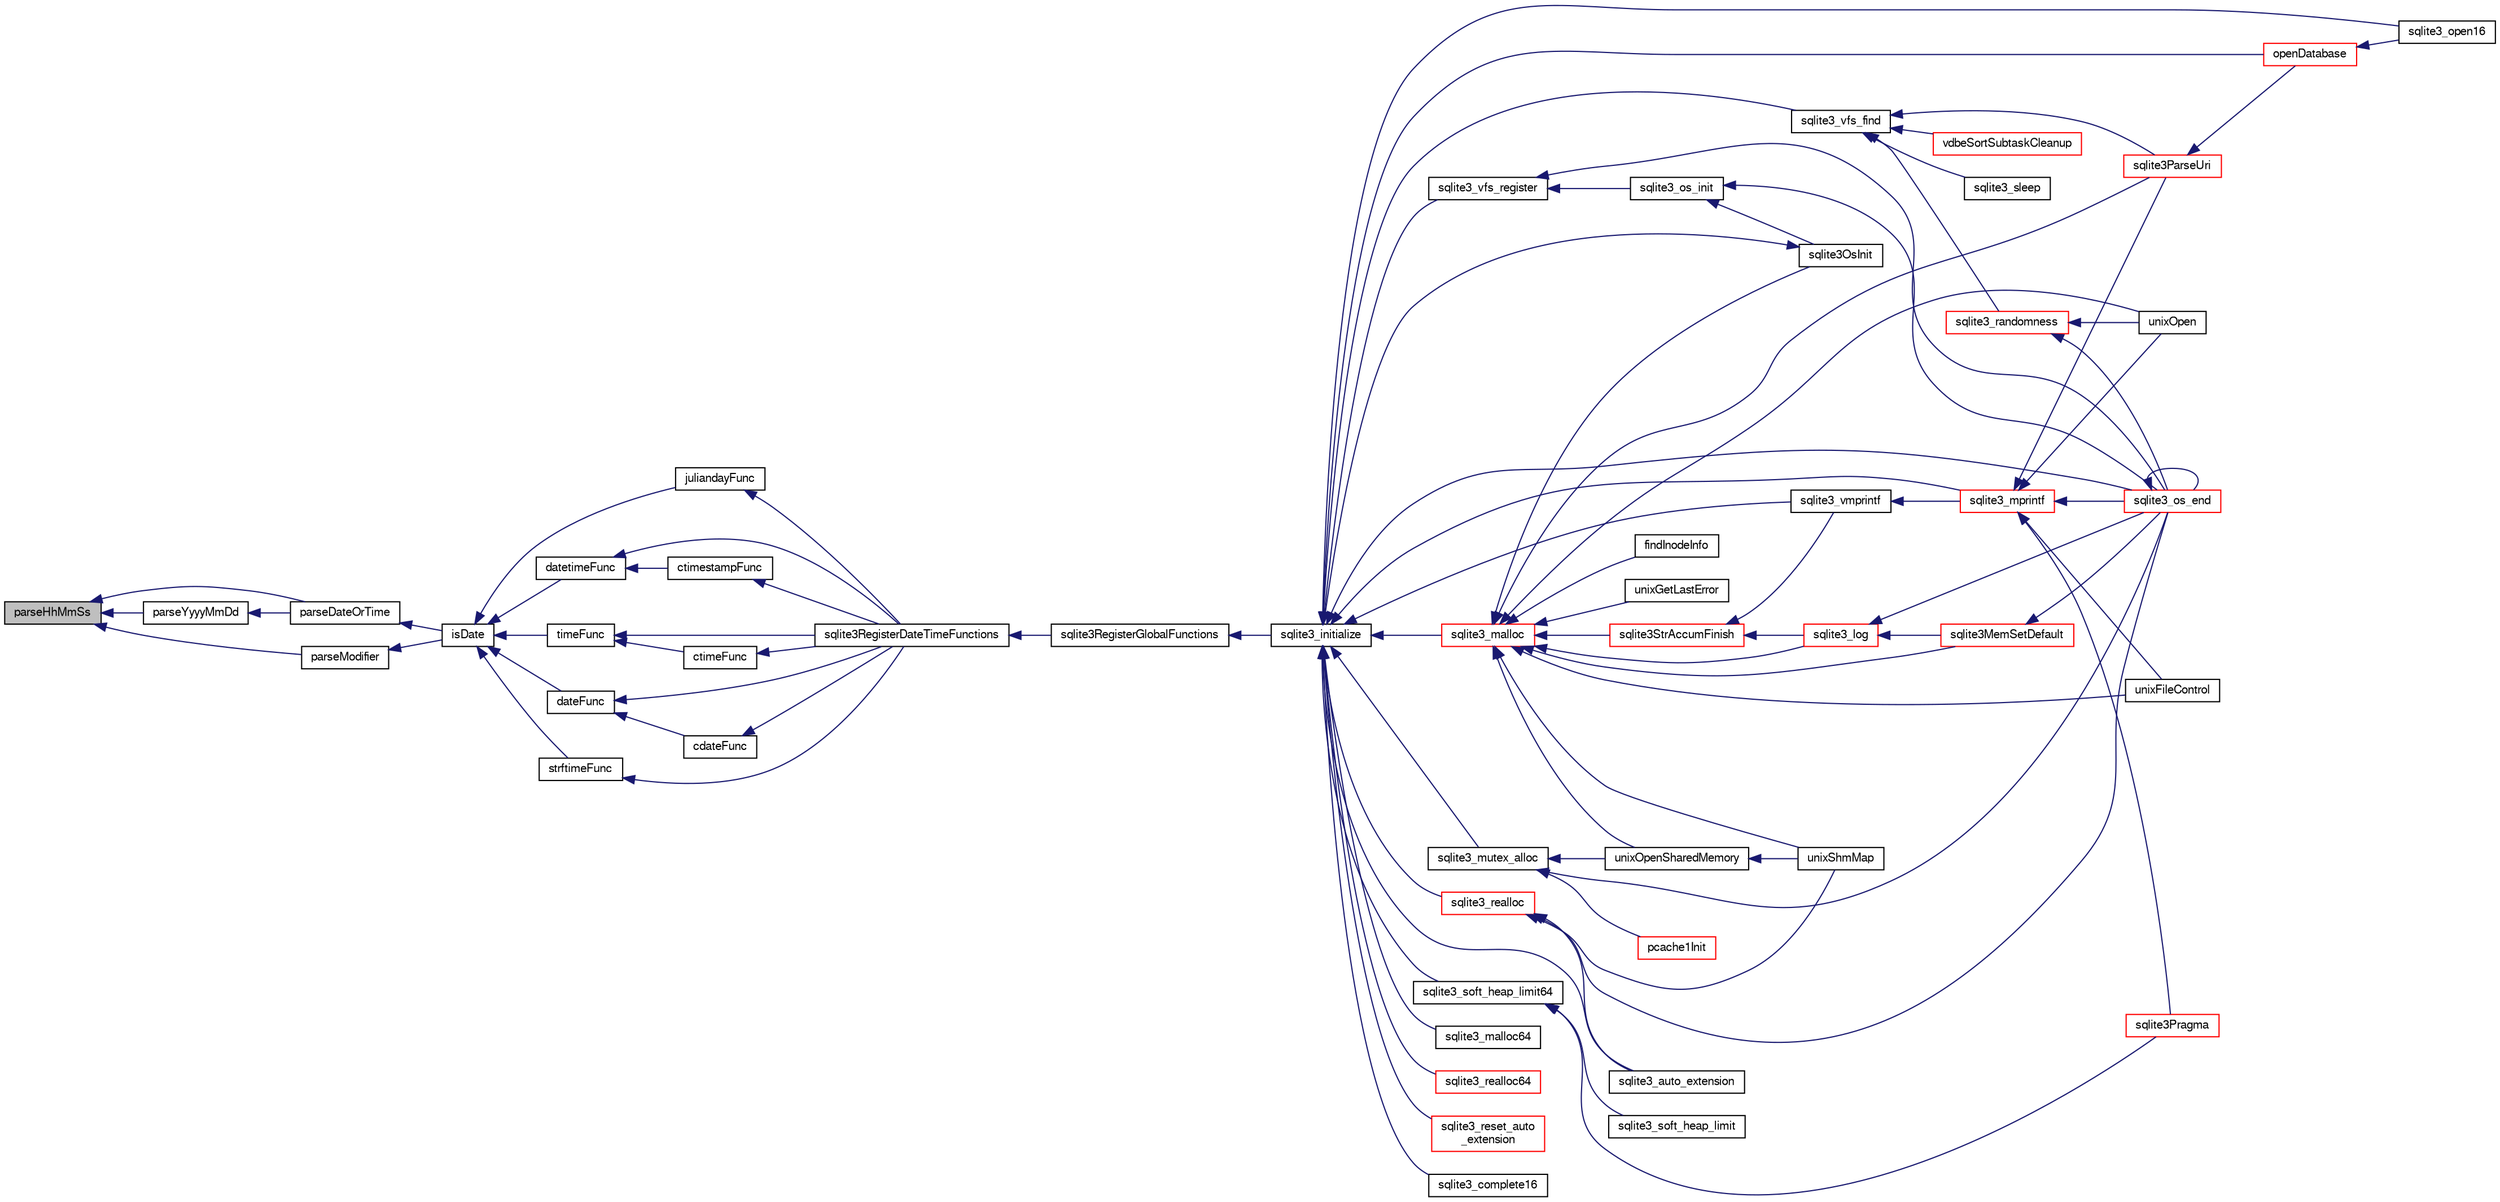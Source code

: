 digraph "parseHhMmSs"
{
  edge [fontname="FreeSans",fontsize="10",labelfontname="FreeSans",labelfontsize="10"];
  node [fontname="FreeSans",fontsize="10",shape=record];
  rankdir="LR";
  Node212447 [label="parseHhMmSs",height=0.2,width=0.4,color="black", fillcolor="grey75", style="filled", fontcolor="black"];
  Node212447 -> Node212448 [dir="back",color="midnightblue",fontsize="10",style="solid",fontname="FreeSans"];
  Node212448 [label="parseYyyyMmDd",height=0.2,width=0.4,color="black", fillcolor="white", style="filled",URL="$sqlite3_8c.html#ad3a4252b0c148f0174e1e546115b5802"];
  Node212448 -> Node212449 [dir="back",color="midnightblue",fontsize="10",style="solid",fontname="FreeSans"];
  Node212449 [label="parseDateOrTime",height=0.2,width=0.4,color="black", fillcolor="white", style="filled",URL="$sqlite3_8c.html#a86a0ea000a0479eb6de44cbeb82acef9"];
  Node212449 -> Node212450 [dir="back",color="midnightblue",fontsize="10",style="solid",fontname="FreeSans"];
  Node212450 [label="isDate",height=0.2,width=0.4,color="black", fillcolor="white", style="filled",URL="$sqlite3_8c.html#a88586fabfb5a2ee248ccf6f5dfb90904"];
  Node212450 -> Node212451 [dir="back",color="midnightblue",fontsize="10",style="solid",fontname="FreeSans"];
  Node212451 [label="juliandayFunc",height=0.2,width=0.4,color="black", fillcolor="white", style="filled",URL="$sqlite3_8c.html#ac3eed2d3f72c21bee1e65f9d0f33a263"];
  Node212451 -> Node212452 [dir="back",color="midnightblue",fontsize="10",style="solid",fontname="FreeSans"];
  Node212452 [label="sqlite3RegisterDateTimeFunctions",height=0.2,width=0.4,color="black", fillcolor="white", style="filled",URL="$sqlite3_8c.html#a44405fdf6c4462912007f6602ecc0bb4"];
  Node212452 -> Node212453 [dir="back",color="midnightblue",fontsize="10",style="solid",fontname="FreeSans"];
  Node212453 [label="sqlite3RegisterGlobalFunctions",height=0.2,width=0.4,color="black", fillcolor="white", style="filled",URL="$sqlite3_8c.html#a9f75bd111010f29e1b8d74344473c4ec"];
  Node212453 -> Node212454 [dir="back",color="midnightblue",fontsize="10",style="solid",fontname="FreeSans"];
  Node212454 [label="sqlite3_initialize",height=0.2,width=0.4,color="black", fillcolor="white", style="filled",URL="$sqlite3_8h.html#ab0c0ee2d5d4cf8b28e9572296a8861df"];
  Node212454 -> Node212455 [dir="back",color="midnightblue",fontsize="10",style="solid",fontname="FreeSans"];
  Node212455 [label="sqlite3_vfs_find",height=0.2,width=0.4,color="black", fillcolor="white", style="filled",URL="$sqlite3_8h.html#ac201a26de3dfa1d6deb8069eb8d95627"];
  Node212455 -> Node212456 [dir="back",color="midnightblue",fontsize="10",style="solid",fontname="FreeSans"];
  Node212456 [label="sqlite3_randomness",height=0.2,width=0.4,color="red", fillcolor="white", style="filled",URL="$sqlite3_8h.html#aa452ad88657d4606e137b09c4e9315c7"];
  Node212456 -> Node212460 [dir="back",color="midnightblue",fontsize="10",style="solid",fontname="FreeSans"];
  Node212460 [label="unixOpen",height=0.2,width=0.4,color="black", fillcolor="white", style="filled",URL="$sqlite3_8c.html#a8ed5efc47b6e14f7805cd1bb9b215775"];
  Node212456 -> Node212461 [dir="back",color="midnightblue",fontsize="10",style="solid",fontname="FreeSans"];
  Node212461 [label="sqlite3_os_end",height=0.2,width=0.4,color="red", fillcolor="white", style="filled",URL="$sqlite3_8h.html#a2288c95881ecca13d994e42b6a958906"];
  Node212461 -> Node212461 [dir="back",color="midnightblue",fontsize="10",style="solid",fontname="FreeSans"];
  Node212455 -> Node212859 [dir="back",color="midnightblue",fontsize="10",style="solid",fontname="FreeSans"];
  Node212859 [label="vdbeSortSubtaskCleanup",height=0.2,width=0.4,color="red", fillcolor="white", style="filled",URL="$sqlite3_8c.html#abc8ce4c3ef58cc10f5b27642aab32b30"];
  Node212455 -> Node212862 [dir="back",color="midnightblue",fontsize="10",style="solid",fontname="FreeSans"];
  Node212862 [label="sqlite3ParseUri",height=0.2,width=0.4,color="red", fillcolor="white", style="filled",URL="$sqlite3_8c.html#aaa912f29a67460d8b2186c97056e8767"];
  Node212862 -> Node212705 [dir="back",color="midnightblue",fontsize="10",style="solid",fontname="FreeSans"];
  Node212705 [label="openDatabase",height=0.2,width=0.4,color="red", fillcolor="white", style="filled",URL="$sqlite3_8c.html#a6a9c3bc3a64234e863413f41db473758"];
  Node212705 -> Node212708 [dir="back",color="midnightblue",fontsize="10",style="solid",fontname="FreeSans"];
  Node212708 [label="sqlite3_open16",height=0.2,width=0.4,color="black", fillcolor="white", style="filled",URL="$sqlite3_8h.html#adbc401bb96713f32e553db32f6f3ca33"];
  Node212455 -> Node212863 [dir="back",color="midnightblue",fontsize="10",style="solid",fontname="FreeSans"];
  Node212863 [label="sqlite3_sleep",height=0.2,width=0.4,color="black", fillcolor="white", style="filled",URL="$sqlite3_8h.html#ad0c133ddbbecb6433f3c6ebef8966efa"];
  Node212454 -> Node212864 [dir="back",color="midnightblue",fontsize="10",style="solid",fontname="FreeSans"];
  Node212864 [label="sqlite3_vfs_register",height=0.2,width=0.4,color="black", fillcolor="white", style="filled",URL="$sqlite3_8h.html#a7184b289ccd4c4c7200589137d88c4ae"];
  Node212864 -> Node212865 [dir="back",color="midnightblue",fontsize="10",style="solid",fontname="FreeSans"];
  Node212865 [label="sqlite3_os_init",height=0.2,width=0.4,color="black", fillcolor="white", style="filled",URL="$sqlite3_8h.html#acebc2290d00a32d3afe2361f2979038b"];
  Node212865 -> Node212866 [dir="back",color="midnightblue",fontsize="10",style="solid",fontname="FreeSans"];
  Node212866 [label="sqlite3OsInit",height=0.2,width=0.4,color="black", fillcolor="white", style="filled",URL="$sqlite3_8c.html#afeaa886fe1ca086a30fd278b1d069762"];
  Node212866 -> Node212454 [dir="back",color="midnightblue",fontsize="10",style="solid",fontname="FreeSans"];
  Node212865 -> Node212461 [dir="back",color="midnightblue",fontsize="10",style="solid",fontname="FreeSans"];
  Node212864 -> Node212461 [dir="back",color="midnightblue",fontsize="10",style="solid",fontname="FreeSans"];
  Node212454 -> Node212867 [dir="back",color="midnightblue",fontsize="10",style="solid",fontname="FreeSans"];
  Node212867 [label="sqlite3_mutex_alloc",height=0.2,width=0.4,color="black", fillcolor="white", style="filled",URL="$sqlite3_8h.html#aa3f89418cd18e99596435c958b29b650"];
  Node212867 -> Node212868 [dir="back",color="midnightblue",fontsize="10",style="solid",fontname="FreeSans"];
  Node212868 [label="unixOpenSharedMemory",height=0.2,width=0.4,color="black", fillcolor="white", style="filled",URL="$sqlite3_8c.html#a30775afa2e08ca6ddc7853326afed7c7"];
  Node212868 -> Node212869 [dir="back",color="midnightblue",fontsize="10",style="solid",fontname="FreeSans"];
  Node212869 [label="unixShmMap",height=0.2,width=0.4,color="black", fillcolor="white", style="filled",URL="$sqlite3_8c.html#aeaa77f0ab08a4f4ee5f86e8c9727e974"];
  Node212867 -> Node212461 [dir="back",color="midnightblue",fontsize="10",style="solid",fontname="FreeSans"];
  Node212867 -> Node212870 [dir="back",color="midnightblue",fontsize="10",style="solid",fontname="FreeSans"];
  Node212870 [label="pcache1Init",height=0.2,width=0.4,color="red", fillcolor="white", style="filled",URL="$sqlite3_8c.html#a05e9c1daf3dd812db1d769b69b20e069"];
  Node212454 -> Node212940 [dir="back",color="midnightblue",fontsize="10",style="solid",fontname="FreeSans"];
  Node212940 [label="sqlite3_soft_heap_limit64",height=0.2,width=0.4,color="black", fillcolor="white", style="filled",URL="$sqlite3_8h.html#ab37b3a4d1652e3acb2c43d1252e6b852"];
  Node212940 -> Node212941 [dir="back",color="midnightblue",fontsize="10",style="solid",fontname="FreeSans"];
  Node212941 [label="sqlite3_soft_heap_limit",height=0.2,width=0.4,color="black", fillcolor="white", style="filled",URL="$sqlite3_8h.html#a18c3472581de3072201723e798524fdc"];
  Node212940 -> Node212548 [dir="back",color="midnightblue",fontsize="10",style="solid",fontname="FreeSans"];
  Node212548 [label="sqlite3Pragma",height=0.2,width=0.4,color="red", fillcolor="white", style="filled",URL="$sqlite3_8c.html#a111391370f58f8e6a6eca51fd34d62ed"];
  Node212454 -> Node212942 [dir="back",color="midnightblue",fontsize="10",style="solid",fontname="FreeSans"];
  Node212942 [label="sqlite3_malloc",height=0.2,width=0.4,color="red", fillcolor="white", style="filled",URL="$sqlite3_8h.html#a510e31845345737f17d86ce0b2328356"];
  Node212942 -> Node212866 [dir="back",color="midnightblue",fontsize="10",style="solid",fontname="FreeSans"];
  Node212942 -> Node212938 [dir="back",color="midnightblue",fontsize="10",style="solid",fontname="FreeSans"];
  Node212938 [label="sqlite3MemSetDefault",height=0.2,width=0.4,color="red", fillcolor="white", style="filled",URL="$sqlite3_8c.html#a162fbfd727e92c5f8f72625b5ff62549"];
  Node212938 -> Node212461 [dir="back",color="midnightblue",fontsize="10",style="solid",fontname="FreeSans"];
  Node212942 -> Node212943 [dir="back",color="midnightblue",fontsize="10",style="solid",fontname="FreeSans"];
  Node212943 [label="sqlite3StrAccumFinish",height=0.2,width=0.4,color="red", fillcolor="white", style="filled",URL="$sqlite3_8c.html#adb7f26b10ac1b847db6f000ef4c2e2ba"];
  Node212943 -> Node213017 [dir="back",color="midnightblue",fontsize="10",style="solid",fontname="FreeSans"];
  Node213017 [label="sqlite3_vmprintf",height=0.2,width=0.4,color="black", fillcolor="white", style="filled",URL="$sqlite3_8h.html#ac240de67ddf003828f16a6d9dd3fa3ca"];
  Node213017 -> Node213018 [dir="back",color="midnightblue",fontsize="10",style="solid",fontname="FreeSans"];
  Node213018 [label="sqlite3_mprintf",height=0.2,width=0.4,color="red", fillcolor="white", style="filled",URL="$sqlite3_8h.html#a9533933e57f7ccbb48c32041ce3a8862"];
  Node213018 -> Node212459 [dir="back",color="midnightblue",fontsize="10",style="solid",fontname="FreeSans"];
  Node212459 [label="unixFileControl",height=0.2,width=0.4,color="black", fillcolor="white", style="filled",URL="$sqlite3_8c.html#ad71f213fa385cc58f307cefd953c03ae"];
  Node213018 -> Node212460 [dir="back",color="midnightblue",fontsize="10",style="solid",fontname="FreeSans"];
  Node213018 -> Node212461 [dir="back",color="midnightblue",fontsize="10",style="solid",fontname="FreeSans"];
  Node213018 -> Node212548 [dir="back",color="midnightblue",fontsize="10",style="solid",fontname="FreeSans"];
  Node213018 -> Node212862 [dir="back",color="midnightblue",fontsize="10",style="solid",fontname="FreeSans"];
  Node212943 -> Node213125 [dir="back",color="midnightblue",fontsize="10",style="solid",fontname="FreeSans"];
  Node213125 [label="sqlite3_log",height=0.2,width=0.4,color="red", fillcolor="white", style="filled",URL="$sqlite3_8h.html#a298c9699bf9c143662c6b1fec4b2dc3b"];
  Node213125 -> Node212938 [dir="back",color="midnightblue",fontsize="10",style="solid",fontname="FreeSans"];
  Node213125 -> Node212461 [dir="back",color="midnightblue",fontsize="10",style="solid",fontname="FreeSans"];
  Node212942 -> Node213125 [dir="back",color="midnightblue",fontsize="10",style="solid",fontname="FreeSans"];
  Node212942 -> Node213204 [dir="back",color="midnightblue",fontsize="10",style="solid",fontname="FreeSans"];
  Node213204 [label="findInodeInfo",height=0.2,width=0.4,color="black", fillcolor="white", style="filled",URL="$sqlite3_8c.html#ac92c39062e69a79c4a62dfd55242c782"];
  Node212942 -> Node212459 [dir="back",color="midnightblue",fontsize="10",style="solid",fontname="FreeSans"];
  Node212942 -> Node212868 [dir="back",color="midnightblue",fontsize="10",style="solid",fontname="FreeSans"];
  Node212942 -> Node212869 [dir="back",color="midnightblue",fontsize="10",style="solid",fontname="FreeSans"];
  Node212942 -> Node212460 [dir="back",color="midnightblue",fontsize="10",style="solid",fontname="FreeSans"];
  Node212942 -> Node213038 [dir="back",color="midnightblue",fontsize="10",style="solid",fontname="FreeSans"];
  Node213038 [label="unixGetLastError",height=0.2,width=0.4,color="black", fillcolor="white", style="filled",URL="$sqlite3_8c.html#aed1e42f49d74b419c3c85b559dd61240"];
  Node212942 -> Node212862 [dir="back",color="midnightblue",fontsize="10",style="solid",fontname="FreeSans"];
  Node212454 -> Node213207 [dir="back",color="midnightblue",fontsize="10",style="solid",fontname="FreeSans"];
  Node213207 [label="sqlite3_malloc64",height=0.2,width=0.4,color="black", fillcolor="white", style="filled",URL="$sqlite3_8h.html#a12b7ee85e539ea28c130c5c75b96a82a"];
  Node212454 -> Node213208 [dir="back",color="midnightblue",fontsize="10",style="solid",fontname="FreeSans"];
  Node213208 [label="sqlite3_realloc",height=0.2,width=0.4,color="red", fillcolor="white", style="filled",URL="$sqlite3_8h.html#a627f0eeface58024ef47403d8cc76b35"];
  Node213208 -> Node212869 [dir="back",color="midnightblue",fontsize="10",style="solid",fontname="FreeSans"];
  Node213208 -> Node212461 [dir="back",color="midnightblue",fontsize="10",style="solid",fontname="FreeSans"];
  Node213208 -> Node213224 [dir="back",color="midnightblue",fontsize="10",style="solid",fontname="FreeSans"];
  Node213224 [label="sqlite3_auto_extension",height=0.2,width=0.4,color="black", fillcolor="white", style="filled",URL="$sqlite3_8h.html#a85a95b45e94f6bcd52aa39b6acdb36d7"];
  Node212454 -> Node213226 [dir="back",color="midnightblue",fontsize="10",style="solid",fontname="FreeSans"];
  Node213226 [label="sqlite3_realloc64",height=0.2,width=0.4,color="red", fillcolor="white", style="filled",URL="$sqlite3_8h.html#afe88c85e9f864a3fd92941cad197245d"];
  Node212454 -> Node213017 [dir="back",color="midnightblue",fontsize="10",style="solid",fontname="FreeSans"];
  Node212454 -> Node213018 [dir="back",color="midnightblue",fontsize="10",style="solid",fontname="FreeSans"];
  Node212454 -> Node212461 [dir="back",color="midnightblue",fontsize="10",style="solid",fontname="FreeSans"];
  Node212454 -> Node213224 [dir="back",color="midnightblue",fontsize="10",style="solid",fontname="FreeSans"];
  Node212454 -> Node213326 [dir="back",color="midnightblue",fontsize="10",style="solid",fontname="FreeSans"];
  Node213326 [label="sqlite3_reset_auto\l_extension",height=0.2,width=0.4,color="red", fillcolor="white", style="filled",URL="$sqlite3_8h.html#ac33f4064ae6690cada7bdc89e8153ffc"];
  Node212454 -> Node213191 [dir="back",color="midnightblue",fontsize="10",style="solid",fontname="FreeSans"];
  Node213191 [label="sqlite3_complete16",height=0.2,width=0.4,color="black", fillcolor="white", style="filled",URL="$sqlite3_8h.html#a3260341c2ef82787acca48414a1d03a1"];
  Node212454 -> Node212705 [dir="back",color="midnightblue",fontsize="10",style="solid",fontname="FreeSans"];
  Node212454 -> Node212708 [dir="back",color="midnightblue",fontsize="10",style="solid",fontname="FreeSans"];
  Node212450 -> Node213027 [dir="back",color="midnightblue",fontsize="10",style="solid",fontname="FreeSans"];
  Node213027 [label="datetimeFunc",height=0.2,width=0.4,color="black", fillcolor="white", style="filled",URL="$sqlite3_8c.html#a9755493e1c5c377b5ea7078b4029c24a"];
  Node213027 -> Node213028 [dir="back",color="midnightblue",fontsize="10",style="solid",fontname="FreeSans"];
  Node213028 [label="ctimestampFunc",height=0.2,width=0.4,color="black", fillcolor="white", style="filled",URL="$sqlite3_8c.html#af66b08c4ab0dce0ff0c92a61b580f514"];
  Node213028 -> Node212452 [dir="back",color="midnightblue",fontsize="10",style="solid",fontname="FreeSans"];
  Node213027 -> Node212452 [dir="back",color="midnightblue",fontsize="10",style="solid",fontname="FreeSans"];
  Node212450 -> Node213029 [dir="back",color="midnightblue",fontsize="10",style="solid",fontname="FreeSans"];
  Node213029 [label="timeFunc",height=0.2,width=0.4,color="black", fillcolor="white", style="filled",URL="$sqlite3_8c.html#aca881e4cda242c3a8f2256605cbf9e91"];
  Node213029 -> Node213030 [dir="back",color="midnightblue",fontsize="10",style="solid",fontname="FreeSans"];
  Node213030 [label="ctimeFunc",height=0.2,width=0.4,color="black", fillcolor="white", style="filled",URL="$sqlite3_8c.html#ad8e9781533516df5a0705e4b36155290"];
  Node213030 -> Node212452 [dir="back",color="midnightblue",fontsize="10",style="solid",fontname="FreeSans"];
  Node213029 -> Node212452 [dir="back",color="midnightblue",fontsize="10",style="solid",fontname="FreeSans"];
  Node212450 -> Node213031 [dir="back",color="midnightblue",fontsize="10",style="solid",fontname="FreeSans"];
  Node213031 [label="dateFunc",height=0.2,width=0.4,color="black", fillcolor="white", style="filled",URL="$sqlite3_8c.html#a0895a9abec96efb62b3c986a3c14ee32"];
  Node213031 -> Node213032 [dir="back",color="midnightblue",fontsize="10",style="solid",fontname="FreeSans"];
  Node213032 [label="cdateFunc",height=0.2,width=0.4,color="black", fillcolor="white", style="filled",URL="$sqlite3_8c.html#addf6dadca2fea72f90dfa99dbaa3da91"];
  Node213032 -> Node212452 [dir="back",color="midnightblue",fontsize="10",style="solid",fontname="FreeSans"];
  Node213031 -> Node212452 [dir="back",color="midnightblue",fontsize="10",style="solid",fontname="FreeSans"];
  Node212450 -> Node213033 [dir="back",color="midnightblue",fontsize="10",style="solid",fontname="FreeSans"];
  Node213033 [label="strftimeFunc",height=0.2,width=0.4,color="black", fillcolor="white", style="filled",URL="$sqlite3_8c.html#af531defbf93ba3aef96decedeafb344f"];
  Node213033 -> Node212452 [dir="back",color="midnightblue",fontsize="10",style="solid",fontname="FreeSans"];
  Node212447 -> Node212449 [dir="back",color="midnightblue",fontsize="10",style="solid",fontname="FreeSans"];
  Node212447 -> Node213252 [dir="back",color="midnightblue",fontsize="10",style="solid",fontname="FreeSans"];
  Node213252 [label="parseModifier",height=0.2,width=0.4,color="black", fillcolor="white", style="filled",URL="$sqlite3_8c.html#af27e39a2d2026d0f51799a9c254c4f06"];
  Node213252 -> Node212450 [dir="back",color="midnightblue",fontsize="10",style="solid",fontname="FreeSans"];
}
